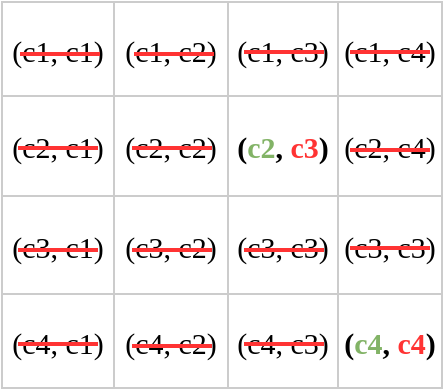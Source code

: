 <mxfile version="15.1.2" type="github">
  <diagram id="MBqKtfXBQmt_tBr0Ig7z" name="Page-1">
    <mxGraphModel dx="898" dy="490" grid="0" gridSize="10" guides="1" tooltips="1" connect="1" arrows="1" fold="1" page="1" pageScale="1" pageWidth="229" pageHeight="200" background="none" math="0" shadow="0">
      <root>
        <mxCell id="0" />
        <mxCell id="1" parent="0" />
        <mxCell id="CpxLMV91_ZyQbRdsgvgz-1" value="" style="shape=table;startSize=0;container=1;collapsible=0;childLayout=tableLayout;strokeColor=#CCCCCC;" parent="1" vertex="1">
          <mxGeometry x="5" y="4" width="220" height="193" as="geometry" />
        </mxCell>
        <mxCell id="CpxLMV91_ZyQbRdsgvgz-2" value="" style="shape=partialRectangle;collapsible=0;dropTarget=0;pointerEvents=0;fillColor=none;top=0;left=0;bottom=0;right=0;points=[[0,0.5],[1,0.5]];portConstraint=eastwest;" parent="CpxLMV91_ZyQbRdsgvgz-1" vertex="1">
          <mxGeometry width="220" height="47" as="geometry" />
        </mxCell>
        <mxCell id="CpxLMV91_ZyQbRdsgvgz-3" value="&lt;font style=&quot;font-size: 15px&quot; face=&quot;Times New Roman&quot;&gt;(c1, c1)&lt;/font&gt;" style="shape=partialRectangle;html=1;whiteSpace=wrap;connectable=0;overflow=hidden;fillColor=none;top=0;left=0;bottom=0;right=0;" parent="CpxLMV91_ZyQbRdsgvgz-2" vertex="1">
          <mxGeometry width="56" height="47" as="geometry" />
        </mxCell>
        <mxCell id="CpxLMV91_ZyQbRdsgvgz-4" value="&lt;font style=&quot;font-size: 15px&quot; face=&quot;Times New Roman&quot;&gt;(c1, c2)&lt;/font&gt;" style="shape=partialRectangle;html=1;whiteSpace=wrap;connectable=0;overflow=hidden;fillColor=none;top=0;left=0;bottom=0;right=0;" parent="CpxLMV91_ZyQbRdsgvgz-2" vertex="1">
          <mxGeometry x="56" width="57" height="47" as="geometry" />
        </mxCell>
        <mxCell id="CpxLMV91_ZyQbRdsgvgz-5" value="&lt;span&gt;&lt;font style=&quot;font-size: 15px&quot; face=&quot;Times New Roman&quot;&gt;(c1, c3)&lt;/font&gt;&lt;/span&gt;" style="shape=partialRectangle;html=1;whiteSpace=wrap;connectable=0;overflow=hidden;fillColor=none;top=0;left=0;bottom=0;right=0;" parent="CpxLMV91_ZyQbRdsgvgz-2" vertex="1">
          <mxGeometry x="113" width="55" height="47" as="geometry" />
        </mxCell>
        <mxCell id="CpxLMV91_ZyQbRdsgvgz-6" value="&lt;span&gt;&lt;font style=&quot;font-size: 15px&quot; face=&quot;Times New Roman&quot;&gt;(c1, c4)&lt;/font&gt;&lt;/span&gt;" style="shape=partialRectangle;html=1;whiteSpace=wrap;connectable=0;overflow=hidden;fillColor=none;top=0;left=0;bottom=0;right=0;" parent="CpxLMV91_ZyQbRdsgvgz-2" vertex="1">
          <mxGeometry x="168" width="52" height="47" as="geometry" />
        </mxCell>
        <mxCell id="CpxLMV91_ZyQbRdsgvgz-7" value="" style="shape=partialRectangle;collapsible=0;dropTarget=0;pointerEvents=0;fillColor=none;top=0;left=0;bottom=0;right=0;points=[[0,0.5],[1,0.5]];portConstraint=eastwest;" parent="CpxLMV91_ZyQbRdsgvgz-1" vertex="1">
          <mxGeometry y="47" width="220" height="50" as="geometry" />
        </mxCell>
        <mxCell id="CpxLMV91_ZyQbRdsgvgz-8" value="&lt;font style=&quot;font-size: 15px&quot; face=&quot;Times New Roman&quot;&gt;(c2, c1)&lt;/font&gt;" style="shape=partialRectangle;html=1;whiteSpace=wrap;connectable=0;overflow=hidden;fillColor=none;top=0;left=0;bottom=0;right=0;" parent="CpxLMV91_ZyQbRdsgvgz-7" vertex="1">
          <mxGeometry width="56" height="50" as="geometry" />
        </mxCell>
        <mxCell id="CpxLMV91_ZyQbRdsgvgz-9" value="&lt;font style=&quot;font-size: 15px&quot; face=&quot;Times New Roman&quot;&gt;(c2, c2)&lt;/font&gt;" style="shape=partialRectangle;html=1;whiteSpace=wrap;connectable=0;overflow=hidden;fillColor=none;top=0;left=0;bottom=0;right=0;" parent="CpxLMV91_ZyQbRdsgvgz-7" vertex="1">
          <mxGeometry x="56" width="57" height="50" as="geometry" />
        </mxCell>
        <mxCell id="CpxLMV91_ZyQbRdsgvgz-10" value="&lt;span style=&quot;font-size: 15px&quot;&gt;&lt;b&gt;&lt;font face=&quot;Times New Roman&quot;&gt;(&lt;font color=&quot;#82b366&quot; style=&quot;font-size: 15px&quot;&gt;c2&lt;/font&gt;, &lt;font color=&quot;#ff3333&quot; style=&quot;font-size: 15px&quot;&gt;c3&lt;/font&gt;)&lt;/font&gt;&lt;/b&gt;&lt;/span&gt;" style="shape=partialRectangle;html=1;whiteSpace=wrap;connectable=0;overflow=hidden;fillColor=none;top=0;left=0;bottom=0;right=0;" parent="CpxLMV91_ZyQbRdsgvgz-7" vertex="1">
          <mxGeometry x="113" width="55" height="50" as="geometry" />
        </mxCell>
        <mxCell id="CpxLMV91_ZyQbRdsgvgz-11" value="&lt;font style=&quot;font-size: 15px&quot; face=&quot;Times New Roman&quot;&gt;(c2, c4)&lt;/font&gt;" style="shape=partialRectangle;html=1;whiteSpace=wrap;connectable=0;overflow=hidden;fillColor=none;top=0;left=0;bottom=0;right=0;" parent="CpxLMV91_ZyQbRdsgvgz-7" vertex="1">
          <mxGeometry x="168" width="52" height="50" as="geometry" />
        </mxCell>
        <mxCell id="CpxLMV91_ZyQbRdsgvgz-12" value="" style="shape=partialRectangle;collapsible=0;dropTarget=0;pointerEvents=0;fillColor=none;top=0;left=0;bottom=0;right=0;points=[[0,0.5],[1,0.5]];portConstraint=eastwest;" parent="CpxLMV91_ZyQbRdsgvgz-1" vertex="1">
          <mxGeometry y="97" width="220" height="49" as="geometry" />
        </mxCell>
        <mxCell id="CpxLMV91_ZyQbRdsgvgz-13" value="&lt;font style=&quot;font-size: 15px&quot; face=&quot;Times New Roman&quot;&gt;(c3, c1)&lt;/font&gt;" style="shape=partialRectangle;html=1;whiteSpace=wrap;connectable=0;overflow=hidden;fillColor=none;top=0;left=0;bottom=0;right=0;" parent="CpxLMV91_ZyQbRdsgvgz-12" vertex="1">
          <mxGeometry width="56" height="49" as="geometry" />
        </mxCell>
        <mxCell id="CpxLMV91_ZyQbRdsgvgz-14" value="&lt;font style=&quot;font-size: 15px&quot; face=&quot;Times New Roman&quot;&gt;(c3, c2)&lt;/font&gt;" style="shape=partialRectangle;html=1;whiteSpace=wrap;connectable=0;overflow=hidden;fillColor=none;top=0;left=0;bottom=0;right=0;" parent="CpxLMV91_ZyQbRdsgvgz-12" vertex="1">
          <mxGeometry x="56" width="57" height="49" as="geometry" />
        </mxCell>
        <mxCell id="CpxLMV91_ZyQbRdsgvgz-15" value="&lt;font style=&quot;font-size: 15px&quot; face=&quot;Times New Roman&quot;&gt;(c3, c3)&lt;/font&gt;" style="shape=partialRectangle;html=1;whiteSpace=wrap;connectable=0;overflow=hidden;fillColor=none;top=0;left=0;bottom=0;right=0;" parent="CpxLMV91_ZyQbRdsgvgz-12" vertex="1">
          <mxGeometry x="113" width="55" height="49" as="geometry" />
        </mxCell>
        <mxCell id="CpxLMV91_ZyQbRdsgvgz-16" value="&lt;font style=&quot;font-size: 15px&quot; face=&quot;Times New Roman&quot;&gt;(c3, c3)&lt;/font&gt;" style="shape=partialRectangle;html=1;whiteSpace=wrap;connectable=0;overflow=hidden;fillColor=none;top=0;left=0;bottom=0;right=0;" parent="CpxLMV91_ZyQbRdsgvgz-12" vertex="1">
          <mxGeometry x="168" width="52" height="49" as="geometry" />
        </mxCell>
        <mxCell id="CpxLMV91_ZyQbRdsgvgz-17" value="" style="shape=partialRectangle;collapsible=0;dropTarget=0;pointerEvents=0;fillColor=none;top=0;left=0;bottom=0;right=0;points=[[0,0.5],[1,0.5]];portConstraint=eastwest;" parent="CpxLMV91_ZyQbRdsgvgz-1" vertex="1">
          <mxGeometry y="146" width="220" height="47" as="geometry" />
        </mxCell>
        <mxCell id="CpxLMV91_ZyQbRdsgvgz-18" value="&lt;font style=&quot;font-size: 15px&quot; face=&quot;Times New Roman&quot;&gt;(c4, c1)&lt;/font&gt;" style="shape=partialRectangle;html=1;whiteSpace=wrap;connectable=0;overflow=hidden;fillColor=none;top=0;left=0;bottom=0;right=0;" parent="CpxLMV91_ZyQbRdsgvgz-17" vertex="1">
          <mxGeometry width="56" height="47" as="geometry" />
        </mxCell>
        <mxCell id="CpxLMV91_ZyQbRdsgvgz-19" value="&lt;font style=&quot;font-size: 15px&quot; face=&quot;Times New Roman&quot;&gt;(c4, c2)&lt;/font&gt;" style="shape=partialRectangle;html=1;whiteSpace=wrap;connectable=0;overflow=hidden;fillColor=none;top=0;left=0;bottom=0;right=0;" parent="CpxLMV91_ZyQbRdsgvgz-17" vertex="1">
          <mxGeometry x="56" width="57" height="47" as="geometry" />
        </mxCell>
        <mxCell id="CpxLMV91_ZyQbRdsgvgz-20" value="&lt;font style=&quot;font-size: 15px&quot; face=&quot;Times New Roman&quot;&gt;(c4, c3)&lt;/font&gt;" style="shape=partialRectangle;html=1;whiteSpace=wrap;connectable=0;overflow=hidden;fillColor=none;top=0;left=0;bottom=0;right=0;" parent="CpxLMV91_ZyQbRdsgvgz-17" vertex="1">
          <mxGeometry x="113" width="55" height="47" as="geometry" />
        </mxCell>
        <mxCell id="CpxLMV91_ZyQbRdsgvgz-21" value="&lt;span style=&quot;font-size: 15px&quot;&gt;&lt;b&gt;&lt;font face=&quot;Times New Roman&quot;&gt;(&lt;font color=&quot;#82b366&quot; style=&quot;font-size: 15px&quot;&gt;c4&lt;/font&gt;, &lt;font color=&quot;#ff3333&quot; style=&quot;font-size: 15px&quot;&gt;c4&lt;/font&gt;)&lt;/font&gt;&lt;/b&gt;&lt;/span&gt;" style="shape=partialRectangle;html=1;whiteSpace=wrap;connectable=0;overflow=hidden;fillColor=none;top=0;left=0;bottom=0;right=0;" parent="CpxLMV91_ZyQbRdsgvgz-17" vertex="1">
          <mxGeometry x="168" width="52" height="47" as="geometry" />
        </mxCell>
        <mxCell id="CpxLMV91_ZyQbRdsgvgz-24" value="" style="endArrow=none;html=1;fillColor=#f8cecc;strokeColor=#FF3333;strokeWidth=2;" parent="1" edge="1">
          <mxGeometry width="50" height="50" relative="1" as="geometry">
            <mxPoint x="14" y="30" as="sourcePoint" />
            <mxPoint x="54" y="30" as="targetPoint" />
          </mxGeometry>
        </mxCell>
        <mxCell id="CpxLMV91_ZyQbRdsgvgz-25" value="" style="endArrow=none;html=1;fillColor=#f8cecc;strokeColor=#FF3333;strokeWidth=2;" parent="1" edge="1">
          <mxGeometry width="50" height="50" relative="1" as="geometry">
            <mxPoint x="71" y="30" as="sourcePoint" />
            <mxPoint x="111" y="30" as="targetPoint" />
          </mxGeometry>
        </mxCell>
        <mxCell id="CpxLMV91_ZyQbRdsgvgz-26" value="" style="endArrow=none;html=1;fillColor=#f8cecc;strokeColor=#FF3333;strokeWidth=2;" parent="1" edge="1">
          <mxGeometry width="50" height="50" relative="1" as="geometry">
            <mxPoint x="126" y="29" as="sourcePoint" />
            <mxPoint x="166" y="29" as="targetPoint" />
          </mxGeometry>
        </mxCell>
        <mxCell id="CpxLMV91_ZyQbRdsgvgz-27" value="" style="endArrow=none;html=1;fillColor=#f8cecc;strokeColor=#FF3333;strokeWidth=2;" parent="1" edge="1">
          <mxGeometry width="50" height="50" relative="1" as="geometry">
            <mxPoint x="179" y="29" as="sourcePoint" />
            <mxPoint x="219" y="29" as="targetPoint" />
          </mxGeometry>
        </mxCell>
        <mxCell id="CpxLMV91_ZyQbRdsgvgz-28" value="" style="endArrow=none;html=1;fillColor=#f8cecc;strokeColor=#FF3333;strokeWidth=2;" parent="1" edge="1">
          <mxGeometry width="50" height="50" relative="1" as="geometry">
            <mxPoint x="13" y="77" as="sourcePoint" />
            <mxPoint x="53" y="77" as="targetPoint" />
          </mxGeometry>
        </mxCell>
        <mxCell id="CpxLMV91_ZyQbRdsgvgz-29" value="" style="endArrow=none;html=1;fillColor=#f8cecc;strokeColor=#FF3333;strokeWidth=2;" parent="1" edge="1">
          <mxGeometry width="50" height="50" relative="1" as="geometry">
            <mxPoint x="70" y="77" as="sourcePoint" />
            <mxPoint x="110" y="77" as="targetPoint" />
          </mxGeometry>
        </mxCell>
        <mxCell id="CpxLMV91_ZyQbRdsgvgz-30" value="" style="endArrow=none;html=1;fillColor=#f8cecc;strokeColor=#FF3333;strokeWidth=2;" parent="1" edge="1">
          <mxGeometry width="50" height="50" relative="1" as="geometry">
            <mxPoint x="179" y="78" as="sourcePoint" />
            <mxPoint x="219" y="78" as="targetPoint" />
          </mxGeometry>
        </mxCell>
        <mxCell id="CpxLMV91_ZyQbRdsgvgz-31" value="" style="endArrow=none;html=1;fillColor=#f8cecc;strokeColor=#FF3333;strokeWidth=2;" parent="1" edge="1">
          <mxGeometry width="50" height="50" relative="1" as="geometry">
            <mxPoint x="13" y="128" as="sourcePoint" />
            <mxPoint x="53" y="128" as="targetPoint" />
          </mxGeometry>
        </mxCell>
        <mxCell id="CpxLMV91_ZyQbRdsgvgz-32" value="" style="endArrow=none;html=1;fillColor=#f8cecc;strokeColor=#FF3333;strokeWidth=2;" parent="1" edge="1">
          <mxGeometry width="50" height="50" relative="1" as="geometry">
            <mxPoint x="70" y="128" as="sourcePoint" />
            <mxPoint x="110" y="128" as="targetPoint" />
          </mxGeometry>
        </mxCell>
        <mxCell id="CpxLMV91_ZyQbRdsgvgz-33" value="" style="endArrow=none;html=1;fillColor=#f8cecc;strokeColor=#FF3333;strokeWidth=2;" parent="1" edge="1">
          <mxGeometry width="50" height="50" relative="1" as="geometry">
            <mxPoint x="126" y="128" as="sourcePoint" />
            <mxPoint x="166" y="128" as="targetPoint" />
          </mxGeometry>
        </mxCell>
        <mxCell id="CpxLMV91_ZyQbRdsgvgz-34" value="" style="endArrow=none;html=1;fillColor=#f8cecc;strokeColor=#FF3333;strokeWidth=2;" parent="1" edge="1">
          <mxGeometry width="50" height="50" relative="1" as="geometry">
            <mxPoint x="13" y="175" as="sourcePoint" />
            <mxPoint x="53" y="175" as="targetPoint" />
          </mxGeometry>
        </mxCell>
        <mxCell id="CpxLMV91_ZyQbRdsgvgz-35" value="" style="endArrow=none;html=1;fillColor=#f8cecc;strokeColor=#FF3333;strokeWidth=2;" parent="1" edge="1">
          <mxGeometry width="50" height="50" relative="1" as="geometry">
            <mxPoint x="179" y="127" as="sourcePoint" />
            <mxPoint x="219" y="127" as="targetPoint" />
          </mxGeometry>
        </mxCell>
        <mxCell id="CpxLMV91_ZyQbRdsgvgz-36" value="" style="endArrow=none;html=1;fillColor=#f8cecc;strokeColor=#FF3333;strokeWidth=2;" parent="1" edge="1">
          <mxGeometry width="50" height="50" relative="1" as="geometry">
            <mxPoint x="70" y="176" as="sourcePoint" />
            <mxPoint x="110" y="176" as="targetPoint" />
          </mxGeometry>
        </mxCell>
        <mxCell id="CpxLMV91_ZyQbRdsgvgz-37" value="" style="endArrow=none;html=1;fillColor=#f8cecc;strokeColor=#FF3333;strokeWidth=2;" parent="1" edge="1">
          <mxGeometry width="50" height="50" relative="1" as="geometry">
            <mxPoint x="126" y="175" as="sourcePoint" />
            <mxPoint x="166" y="175" as="targetPoint" />
          </mxGeometry>
        </mxCell>
      </root>
    </mxGraphModel>
  </diagram>
</mxfile>
